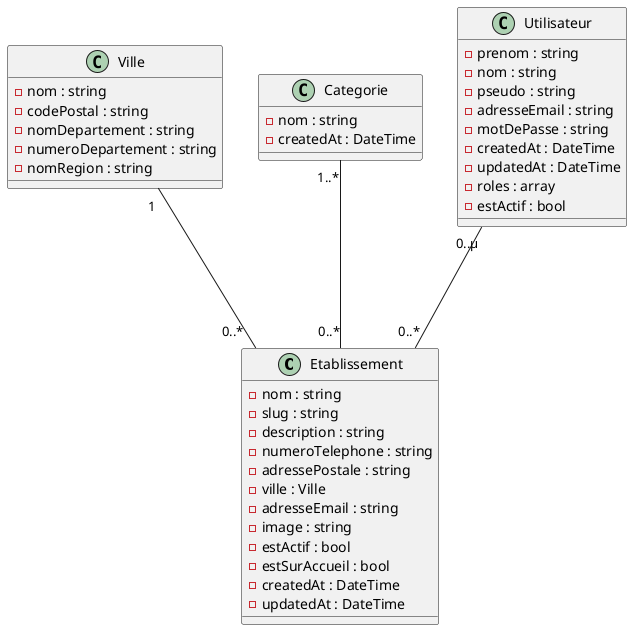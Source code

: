 @startuml doc
'https://plantuml.com/class-diagram

class Etablissement {
    - nom : string
    - slug : string
    - description : string
    - numeroTelephone : string
    - adressePostale : string
    - ville : Ville
    - adresseEmail : string
    - image : string
    - estActif : bool
    - estSurAccueil : bool
    - createdAt : DateTime
    - updatedAt : DateTime
}

class Ville {

    - nom : string
    - codePostal : string
    - nomDepartement : string
    - numeroDepartement : string
    - nomRegion : string

}

class Categorie {

    - nom : string
    - createdAt : DateTime

}

class Utilisateur {

    - prenom : string
    - nom : string
    - pseudo : string
    - adresseEmail : string
    - motDePasse : string
    - createdAt : DateTime
    - updatedAt : DateTime
    - roles : array
    - estActif : bool

}

Ville "1  " --- "0..*  " Etablissement
Categorie "1..*" --- "0..*" Etablissement
Utilisateur "0..µ" --- "0..*" Etablissement

@enduml